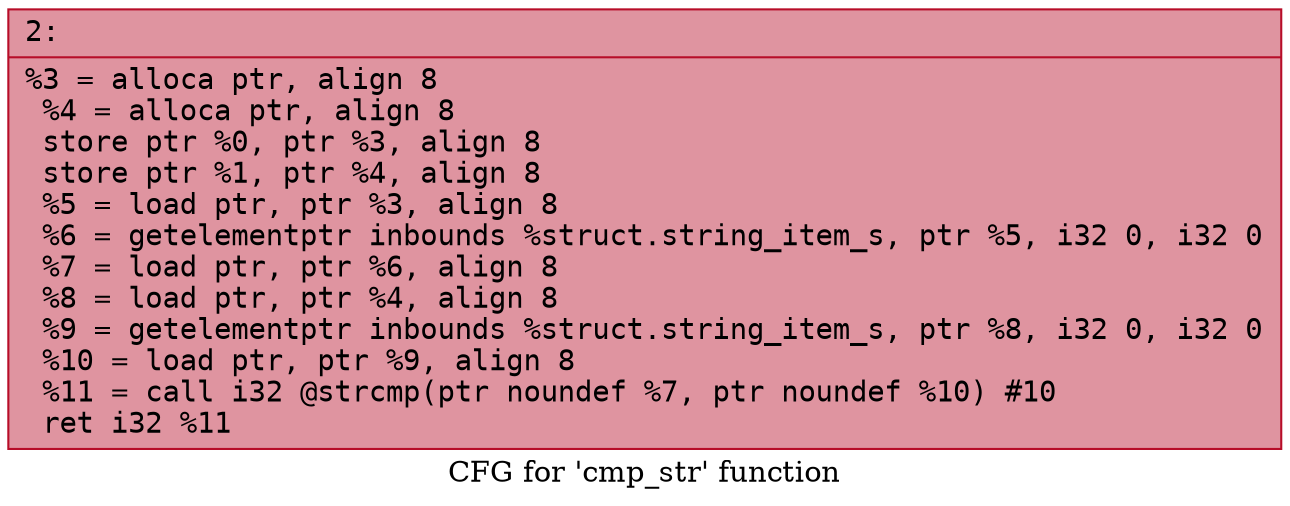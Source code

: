 digraph "CFG for 'cmp_str' function" {
	label="CFG for 'cmp_str' function";

	Node0x600000a96ee0 [shape=record,color="#b70d28ff", style=filled, fillcolor="#b70d2870" fontname="Courier",label="{2:\l|  %3 = alloca ptr, align 8\l  %4 = alloca ptr, align 8\l  store ptr %0, ptr %3, align 8\l  store ptr %1, ptr %4, align 8\l  %5 = load ptr, ptr %3, align 8\l  %6 = getelementptr inbounds %struct.string_item_s, ptr %5, i32 0, i32 0\l  %7 = load ptr, ptr %6, align 8\l  %8 = load ptr, ptr %4, align 8\l  %9 = getelementptr inbounds %struct.string_item_s, ptr %8, i32 0, i32 0\l  %10 = load ptr, ptr %9, align 8\l  %11 = call i32 @strcmp(ptr noundef %7, ptr noundef %10) #10\l  ret i32 %11\l}"];
}

